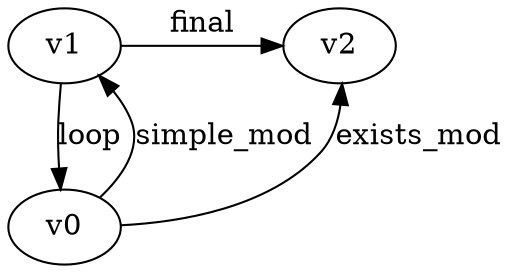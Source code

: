 digraph AdvancedModulus {
    /*
     * Advanced Modulus in Existential Quantifiers
     * 
     * Shows modulus constraints used within existential quantifiers
     * for more complex mathematical patterns.
     */
    
    // Vertices
    v0 [name="v0", player=0];           // Start
    v1 [name="v1", player=1];           // Complex pattern
    v2 [name="v2", player=0, target=1]; // Target
    
    // Standard modulus
    v0 -> v1 [label="simple_mod", constraint="time%6==0"];              // Every 6th time
    
    // Existential with modulus inside (complex pattern)
    v0 -> v2 [label="exists_mod", constraint="exists k. k%3==1"];       // Any k where k≡1(mod 3)
    
    v1 -> v2 [label="final", constraint="time >= 5"];                   // Simple constraint
    v1 -> v0 [label="loop"];                                            // Loop back
}
